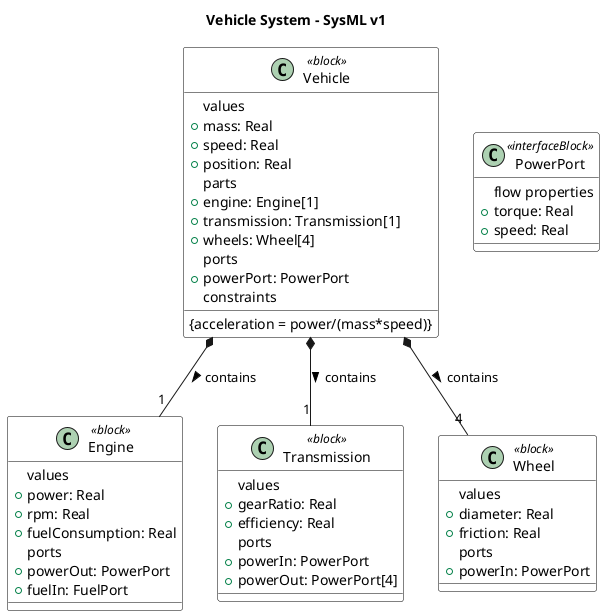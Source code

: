 @startuml
skinparam class {
    BackgroundColor White
    BorderColor Black
}

title "Vehicle System - SysML v1"

' Block Definition
class "Vehicle" <<block>> {
    values
        +mass: Real
        +speed: Real
        +position: Real
    parts
        +engine: Engine[1]
        +transmission: Transmission[1]
        +wheels: Wheel[4]
    ports
        +powerPort: PowerPort
    constraints
        {acceleration = power/(mass*speed)}
}

class "Engine" <<block>> {
    values
        +power: Real
        +rpm: Real
        +fuelConsumption: Real
    ports
        +powerOut: PowerPort
        +fuelIn: FuelPort
}

class "Transmission" <<block>> {
    values
        +gearRatio: Real
        +efficiency: Real
    ports
        +powerIn: PowerPort
        +powerOut: PowerPort[4]
}

class "Wheel" <<block>> {
    values
        +diameter: Real
        +friction: Real
    ports
        +powerIn: PowerPort
}

' Interface Blocks
class "PowerPort" <<interfaceBlock>> {
    flow properties
        +torque: Real
        +speed: Real
}

' Relationships
Vehicle *-- "1" Engine: contains >
Vehicle *-- "1" Transmission: contains >
Vehicle *-- "4" Wheel: contains >

@enduml